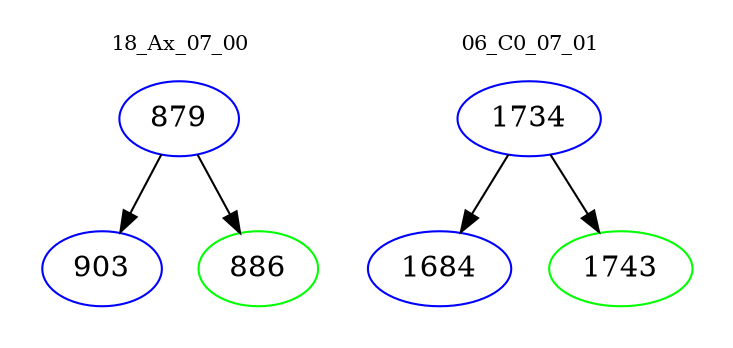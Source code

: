 digraph{
subgraph cluster_0 {
color = white
label = "18_Ax_07_00";
fontsize=10;
T0_879 [label="879", color="blue"]
T0_879 -> T0_903 [color="black"]
T0_903 [label="903", color="blue"]
T0_879 -> T0_886 [color="black"]
T0_886 [label="886", color="green"]
}
subgraph cluster_1 {
color = white
label = "06_C0_07_01";
fontsize=10;
T1_1734 [label="1734", color="blue"]
T1_1734 -> T1_1684 [color="black"]
T1_1684 [label="1684", color="blue"]
T1_1734 -> T1_1743 [color="black"]
T1_1743 [label="1743", color="green"]
}
}
